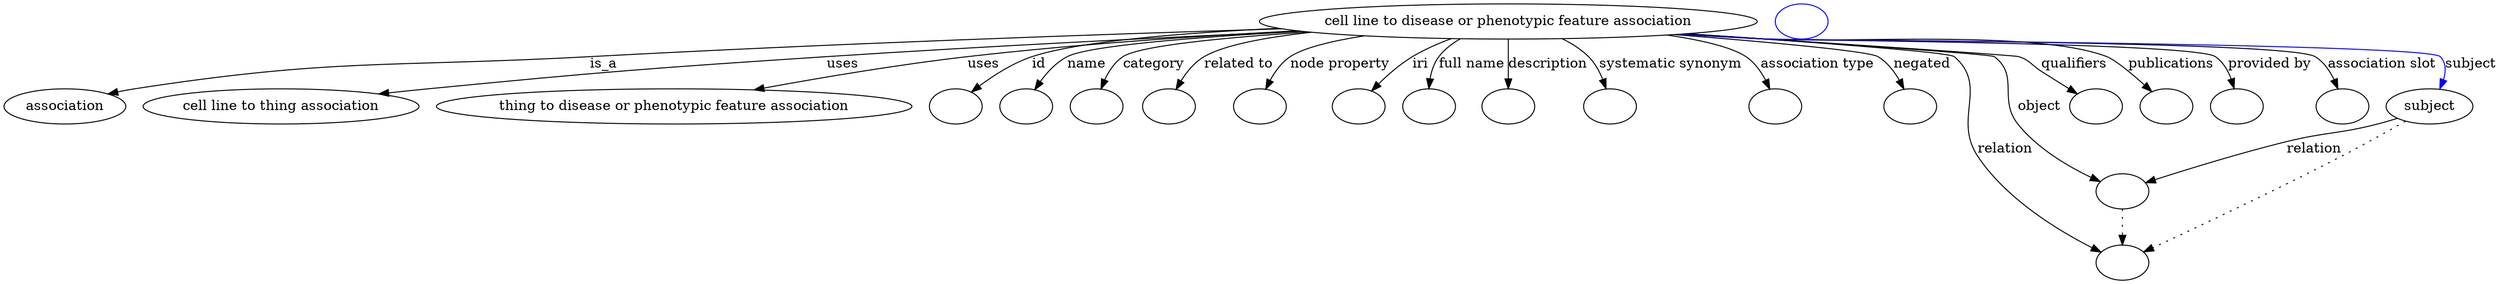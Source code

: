 digraph {
	graph [bb="0,0,2113.1,281"];
	node [label="\N"];
	"cell line to disease or phenotypic feature association"	 [height=0.5,
		label="cell line to disease or phenotypic feature association",
		pos="1267.4,263",
		width=5.4034];
	association	 [height=0.5,
		pos="49.402,177",
		width=1.3723];
	"cell line to disease or phenotypic feature association" -> association	 [label=is_a,
		lp="506.68,220",
		pos="e,85.605,189.37 1086.2,256.4 929.6,250.26 697.17,240.09 494.85,227 322.87,215.88 277.66,227.44 108.4,195 104.2,194.19 99.875,193.2 \
95.565,192.1"];
	"cell line to thing association"	 [height=0.5,
		pos="226.4,177",
		width=3.0369];
	"cell line to disease or phenotypic feature association" -> "cell line to thing association"	 [label=uses,
		lp="661.46,220",
		pos="e,305.05,189.54 1092.3,255.1 906.48,245.54 604.49,226.66 345.4,195 335.6,193.8 325.37,192.43 315.19,191"];
	"thing to disease or phenotypic feature association"	 [height=0.5,
		pos="538.4,177",
		width=5.1241];
	"cell line to disease or phenotypic feature association" -> "thing to disease or phenotypic feature association"	 [label=uses,
		lp="815.46,220",
		pos="e,613.69,193.48 1097.2,254.26 1009.2,248.62 900.23,239.87 803.29,227 742.82,218.97 675.25,206.16 623.5,195.51"];
	id	 [color=black,
		height=0.5,
		label="",
		pos="767.4,177",
		width=0.75];
	"cell line to disease or phenotypic feature association" -> id	 [color=black,
		label=id,
		lp="870.85,220",
		pos="e,786.55,189.7 1097,254.3 1007.4,248.43 907.47,239.46 864.51,227 839.78,219.83 813.97,206.2 795.17,194.98",
		style=solid];
	name	 [color=black,
		height=0.5,
		label="",
		pos="839.4,177",
		width=0.75];
	"cell line to disease or phenotypic feature association" -> name	 [color=black,
		label=name,
		lp="916.56,220",
		pos="e,853.47,192.53 1091.3,255.24 1015.2,249.94 935.67,241.2 901.08,227 886.1,220.85 871.88,209.81 860.88,199.67",
		style=solid];
	category	 [color=black,
		height=0.5,
		label="",
		pos="911.4,177",
		width=0.75];
	"cell line to disease or phenotypic feature association" -> category	 [color=black,
		label=category,
		lp="975.5,220",
		pos="e,920.44,194.35 1093.6,254.87 1034.3,249.64 976.58,241.06 951.21,227 941.06,221.38 932.56,212 926.05,202.88",
		style=solid];
	"related to"	 [color=black,
		height=0.5,
		label="",
		pos="983.4,177",
		width=0.75];
	"cell line to disease or phenotypic feature association" -> "related to"	 [color=black,
		label="related to",
		lp="1044.6,220",
		pos="e,991.01,194.68 1118.1,251.4 1075.5,245.94 1035.8,238.09 1017.9,227 1008.9,221.39 1001.6,212.43 996.1,203.64",
		style=solid];
	"node property"	 [color=black,
		height=0.5,
		label="",
		pos="1055.4,177",
		width=0.75];
	"cell line to disease or phenotypic feature association" -> "node property"	 [color=black,
		label="node property",
		lp="1126.5,220",
		pos="e,1062.2,194.45 1157.1,248.17 1127.2,242.57 1099.6,235.47 1087.3,227 1078.7,221.13 1071.9,212.12 1066.9,203.35",
		style=solid];
	iri	 [color=black,
		height=0.5,
		label="",
		pos="1127.4,177",
		width=0.75];
	"cell line to disease or phenotypic feature association" -> iri	 [color=black,
		label=iri,
		lp="1194.6,220",
		pos="e,1143,191.82 1223,245.39 1211.3,240.07 1198.9,233.81 1188,227 1174.9,218.83 1161.5,208.12 1150.7,198.7",
		style=solid];
	"full name"	 [color=black,
		height=0.5,
		label="",
		pos="1199.4,177",
		width=0.75];
	"cell line to disease or phenotypic feature association" -> "full name"	 [color=black,
		label="full name",
		lp="1238,220",
		pos="e,1200.3,195.01 1230.6,245.3 1223.3,240.29 1216.2,234.19 1211.1,227 1206.6,220.6 1203.8,212.69 1202.1,205.06",
		style=solid];
	description	 [color=black,
		height=0.5,
		label="",
		pos="1271.4,177",
		width=0.75];
	"cell line to disease or phenotypic feature association" -> description	 [color=black,
		label=description,
		lp="1299.5,220",
		pos="e,1269.5,195.3 1267.4,244.94 1267.4,235.43 1267.6,223.58 1268.2,213 1268.3,210.57 1268.5,208.05 1268.7,205.52",
		style=solid];
	"systematic synonym"	 [color=black,
		height=0.5,
		label="",
		pos="1352.4,177",
		width=0.75];
	"cell line to disease or phenotypic feature association" -> "systematic synonym"	 [color=black,
		label="systematic synonym",
		lp="1397.4,220",
		pos="e,1347.7,194.76 1307.5,245.19 1315.8,240.18 1324,234.11 1330.4,227 1336.3,220.49 1340.8,212.16 1344.1,204.18",
		style=solid];
	"association type"	 [color=black,
		height=0.5,
		label="",
		pos="1489.4,177",
		width=0.75];
	"cell line to disease or phenotypic feature association" -> "association type"	 [color=black,
		label="association type",
		lp="1517.3,220",
		pos="e,1482.9,194.48 1385.1,248.64 1416.6,243.09 1445.4,235.9 1458.4,227 1466.8,221.23 1473.4,212.35 1478.3,203.67",
		style=solid];
	negated	 [color=black,
		height=0.5,
		label="",
		pos="1593.4,177",
		width=0.75];
	"cell line to disease or phenotypic feature association" -> negated	 [color=black,
		label=negated,
		lp="1601.2,220",
		pos="e,1588.3,195.17 1399.8,249.8 1476.4,241.71 1559.1,231.97 1566.4,227 1574.3,221.59 1580.1,213.07 1584.3,204.58",
		style=solid];
	relation	 [color=black,
		height=0.5,
		label="",
		pos="1790.4,18",
		width=0.75];
	"cell line to disease or phenotypic feature association" -> relation	 [color=black,
		label=relation,
		lp="1695.8,134",
		pos="e,1772.1,31.374 1407.9,250.54 1506.9,241.51 1622.7,230.32 1627.4,227 1667.3,198.6 1644.9,166.67 1673.6,127 1699.5,91.275 1738.3,\
57.874 1764,37.694",
		style=solid];
	object	 [color=black,
		height=0.5,
		label="",
		pos="1790.4,91",
		width=0.75];
	"cell line to disease or phenotypic feature association" -> object	 [color=black,
		label=object,
		lp="1720.5,177",
		pos="e,1769.5,102.86 1408.4,250.56 1526.3,240.15 1675.4,227 1675.4,227 1701.7,207.62 1683.5,185.03 1703.2,159 1718.9,138.26 1742.4,120.42 \
1761.1,108.22",
		style=solid];
	qualifiers	 [color=black,
		height=0.5,
		label="",
		pos="1773.4,177",
		width=0.75];
	"cell line to disease or phenotypic feature association" -> qualifiers	 [color=black,
		label=qualifiers,
		lp="1760.5,220",
		pos="e,1758.5,192.64 1407,250.45 1428.6,248.58 1450.6,246.71 1471.4,245 1524,240.68 1659.1,245.89 1708.4,227 1724.2,220.96 1739.3,209.78 \
1751,199.52",
		style=solid];
	publications	 [color=black,
		height=0.5,
		label="",
		pos="1845.4,177",
		width=0.75];
	"cell line to disease or phenotypic feature association" -> publications	 [color=black,
		label=publications,
		lp="1840.6,220",
		pos="e,1830.1,191.9 1405.1,250.27 1427.2,248.39 1449.9,246.56 1471.4,245 1541.3,239.92 1721.3,253.01 1786.4,227 1794.5,223.76 1809.6,\
210.92 1822.5,199.06",
		style=solid];
	"provided by"	 [color=black,
		height=0.5,
		label="",
		pos="1917.4,177",
		width=0.75];
	"cell line to disease or phenotypic feature association" -> "provided by"	 [color=black,
		label="provided by",
		lp="1929,220",
		pos="e,1908.8,194.15 1403.7,250.14 1426.3,248.25 1449.5,246.45 1471.4,245 1516.5,242.01 1837.1,247.46 1877.4,227 1888,221.6 1896.8,211.96 \
1903.3,202.57",
		style=solid];
	"association slot"	 [color=black,
		height=0.5,
		label="",
		pos="1989.4,177",
		width=0.75];
	"cell line to disease or phenotypic feature association" -> "association slot"	 [color=black,
		label="association slot",
		lp="2020.4,220",
		pos="e,1986.1,194.91 1402.8,250.06 1425.7,248.16 1449.2,246.38 1471.4,245 1498.9,243.29 1943.5,242.26 1966.4,227 1974.3,221.76 1979.5,\
213.12 1982.9,204.48",
		style=solid];
	subject	 [height=0.5,
		pos="2069.4,177",
		width=0.97656];
	"cell line to disease or phenotypic feature association" -> subject	 [color=blue,
		label=subject,
		lp="2093.2,220",
		pos="e,2074.2,195.15 1402.3,249.99 1425.3,248.08 1449,246.32 1471.4,245 1504.5,243.04 2043.9,250.31 2067.4,227 2073.1,221.33 2075,213.19 \
2075,205.13",
		style=solid];
	object -> relation	 [pos="e,1790.4,36.09 1790.4,72.955 1790.4,64.883 1790.4,55.176 1790.4,46.182",
		style=dotted];
	subject -> relation	 [pos="e,1811.6,29.326 2046.9,162.95 2030.5,152.78 2007.7,138.81 1987.4,127 1929,93.051 1859.6,55.254 1820.8,34.283",
		style=dotted];
	subject -> object	 [label=relation,
		lp="1965.8,134",
		pos="e,1814.2,99.5 2042.7,165.23 2037,162.98 2031.1,160.78 2025.4,159 1990.3,148 1980.1,150.68 1944.6,141 1902.5,129.5 1854.8,113.57 \
1823.7,102.8"];
	"cell line to disease or phenotypic feature association subject"	 [color=blue,
		height=0.5,
		label="",
		pos="1507.4,263",
		width=0.75];
}
